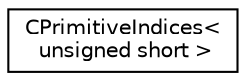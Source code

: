 digraph "Graphical Class Hierarchy"
{
 // LATEX_PDF_SIZE
  edge [fontname="Helvetica",fontsize="10",labelfontname="Helvetica",labelfontsize="10"];
  node [fontname="Helvetica",fontsize="10",shape=record];
  rankdir="LR";
  Node0 [label="CPrimitiveIndices\<\l unsigned short \>",height=0.2,width=0.4,color="black", fillcolor="white", style="filled",URL="$structCPrimitiveIndices.html",tooltip=" "];
}
